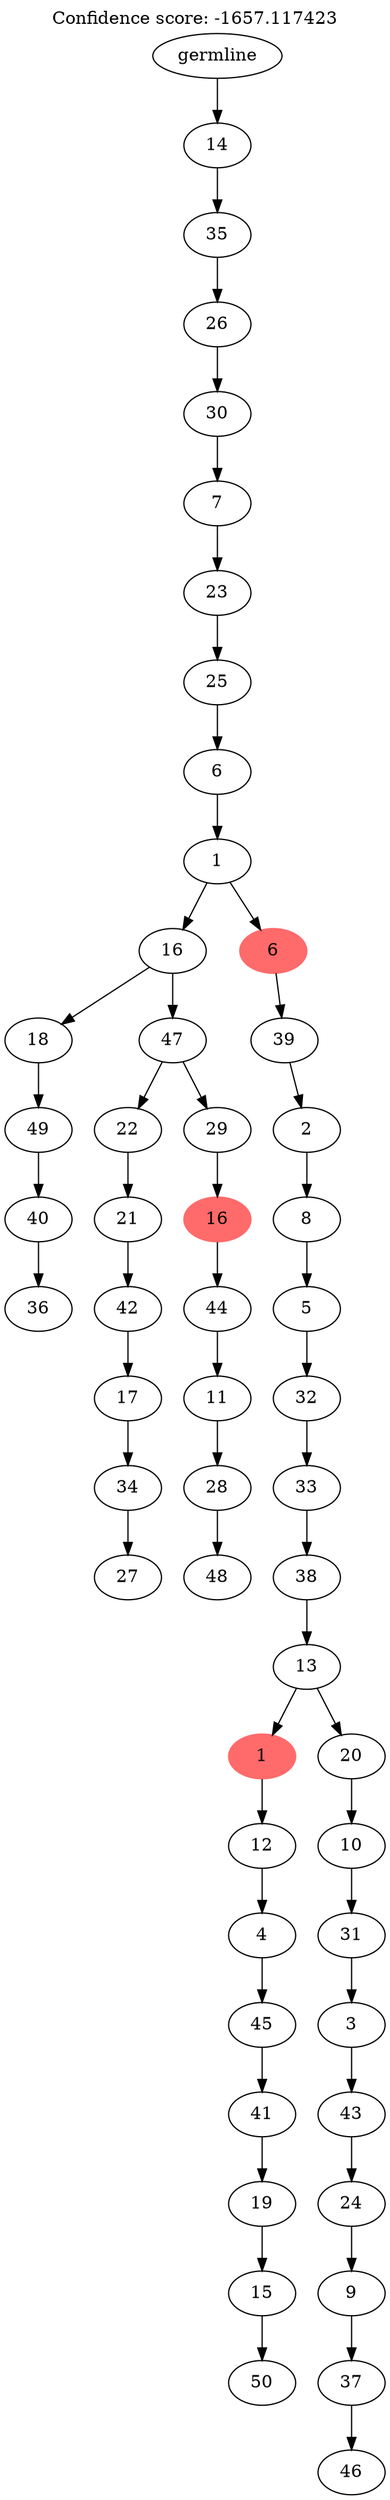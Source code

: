 digraph g {
	"52" -> "53";
	"53" [label="36"];
	"51" -> "52";
	"52" [label="40"];
	"50" -> "51";
	"51" [label="49"];
	"48" -> "49";
	"49" [label="27"];
	"47" -> "48";
	"48" [label="34"];
	"46" -> "47";
	"47" [label="17"];
	"45" -> "46";
	"46" [label="42"];
	"44" -> "45";
	"45" [label="21"];
	"42" -> "43";
	"43" [label="48"];
	"41" -> "42";
	"42" [label="28"];
	"40" -> "41";
	"41" [label="11"];
	"39" -> "40";
	"40" [label="44"];
	"38" -> "39";
	"39" [color=indianred1, style=filled, label="16"];
	"37" -> "38";
	"38" [label="29"];
	"37" -> "44";
	"44" [label="22"];
	"36" -> "37";
	"37" [label="47"];
	"36" -> "50";
	"50" [label="18"];
	"34" -> "35";
	"35" [label="50"];
	"33" -> "34";
	"34" [label="15"];
	"32" -> "33";
	"33" [label="19"];
	"31" -> "32";
	"32" [label="41"];
	"30" -> "31";
	"31" [label="45"];
	"29" -> "30";
	"30" [label="4"];
	"28" -> "29";
	"29" [label="12"];
	"26" -> "27";
	"27" [label="46"];
	"25" -> "26";
	"26" [label="37"];
	"24" -> "25";
	"25" [label="9"];
	"23" -> "24";
	"24" [label="24"];
	"22" -> "23";
	"23" [label="43"];
	"21" -> "22";
	"22" [label="3"];
	"20" -> "21";
	"21" [label="31"];
	"19" -> "20";
	"20" [label="10"];
	"18" -> "19";
	"19" [label="20"];
	"18" -> "28";
	"28" [color=indianred1, style=filled, label="1"];
	"17" -> "18";
	"18" [label="13"];
	"16" -> "17";
	"17" [label="38"];
	"15" -> "16";
	"16" [label="33"];
	"14" -> "15";
	"15" [label="32"];
	"13" -> "14";
	"14" [label="5"];
	"12" -> "13";
	"13" [label="8"];
	"11" -> "12";
	"12" [label="2"];
	"10" -> "11";
	"11" [label="39"];
	"9" -> "10";
	"10" [color=indianred1, style=filled, label="6"];
	"9" -> "36";
	"36" [label="16"];
	"8" -> "9";
	"9" [label="1"];
	"7" -> "8";
	"8" [label="6"];
	"6" -> "7";
	"7" [label="25"];
	"5" -> "6";
	"6" [label="23"];
	"4" -> "5";
	"5" [label="7"];
	"3" -> "4";
	"4" [label="30"];
	"2" -> "3";
	"3" [label="26"];
	"1" -> "2";
	"2" [label="35"];
	"0" -> "1";
	"1" [label="14"];
	"0" [label="germline"];
	labelloc="t";
	label="Confidence score: -1657.117423";
}
